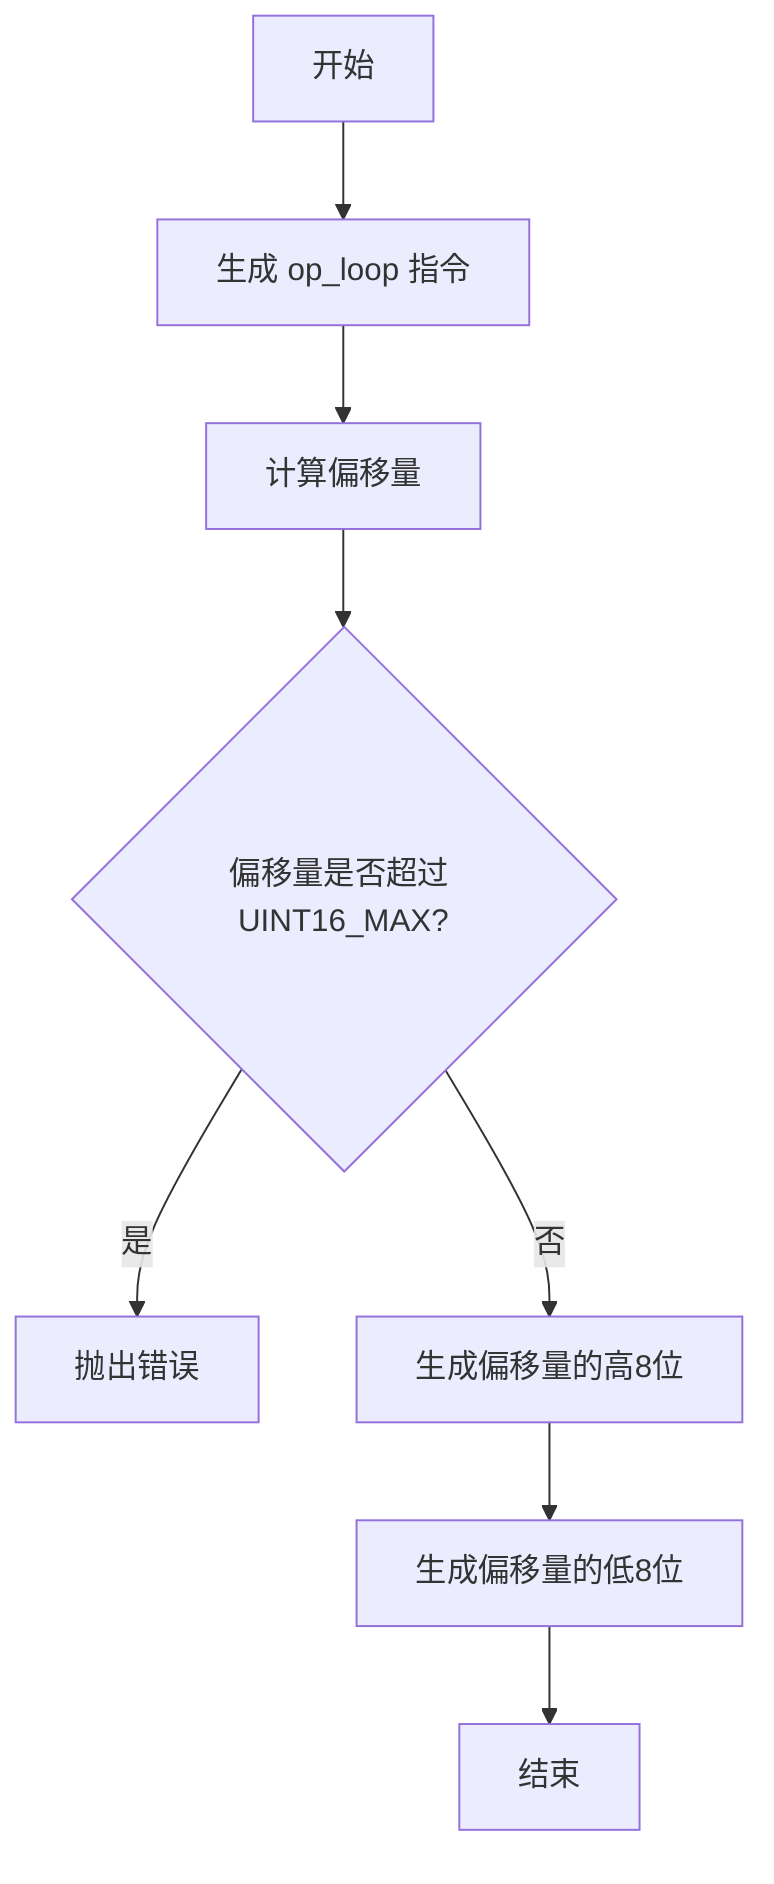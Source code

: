 flowchart TD
    A[开始] --> B[生成 op_loop 指令]
    B --> C[计算偏移量]
    C --> D{偏移量是否超过 UINT16_MAX?}
    D -->|是| E[抛出错误]
    D -->|否| F[生成偏移量的高8位]
    F --> G[生成偏移量的低8位]
    G --> H[结束]